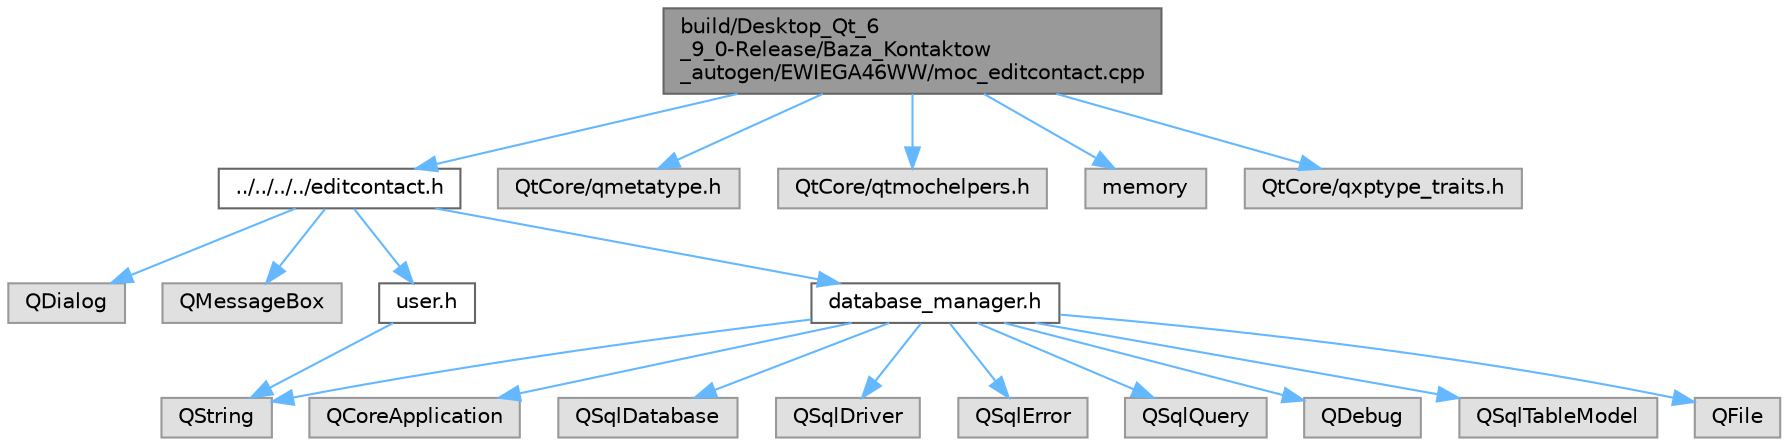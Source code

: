 digraph "build/Desktop_Qt_6_9_0-Release/Baza_Kontaktow_autogen/EWIEGA46WW/moc_editcontact.cpp"
{
 // LATEX_PDF_SIZE
  bgcolor="transparent";
  edge [fontname=Helvetica,fontsize=10,labelfontname=Helvetica,labelfontsize=10];
  node [fontname=Helvetica,fontsize=10,shape=box,height=0.2,width=0.4];
  Node1 [id="Node000001",label="build/Desktop_Qt_6\l_9_0-Release/Baza_Kontaktow\l_autogen/EWIEGA46WW/moc_editcontact.cpp",height=0.2,width=0.4,color="gray40", fillcolor="grey60", style="filled", fontcolor="black",tooltip=" "];
  Node1 -> Node2 [id="edge1_Node000001_Node000002",color="steelblue1",style="solid",tooltip=" "];
  Node2 [id="Node000002",label="../../../../editcontact.h",height=0.2,width=0.4,color="grey40", fillcolor="white", style="filled",URL="$editcontact_8h.html",tooltip=" "];
  Node2 -> Node3 [id="edge2_Node000002_Node000003",color="steelblue1",style="solid",tooltip=" "];
  Node3 [id="Node000003",label="QDialog",height=0.2,width=0.4,color="grey60", fillcolor="#E0E0E0", style="filled",tooltip=" "];
  Node2 -> Node4 [id="edge3_Node000002_Node000004",color="steelblue1",style="solid",tooltip=" "];
  Node4 [id="Node000004",label="QMessageBox",height=0.2,width=0.4,color="grey60", fillcolor="#E0E0E0", style="filled",tooltip=" "];
  Node2 -> Node5 [id="edge4_Node000002_Node000005",color="steelblue1",style="solid",tooltip=" "];
  Node5 [id="Node000005",label="user.h",height=0.2,width=0.4,color="grey40", fillcolor="white", style="filled",URL="$user_8h.html",tooltip=" "];
  Node5 -> Node6 [id="edge5_Node000005_Node000006",color="steelblue1",style="solid",tooltip=" "];
  Node6 [id="Node000006",label="QString",height=0.2,width=0.4,color="grey60", fillcolor="#E0E0E0", style="filled",tooltip=" "];
  Node2 -> Node7 [id="edge6_Node000002_Node000007",color="steelblue1",style="solid",tooltip=" "];
  Node7 [id="Node000007",label="database_manager.h",height=0.2,width=0.4,color="grey40", fillcolor="white", style="filled",URL="$database__manager_8h.html",tooltip=" "];
  Node7 -> Node6 [id="edge7_Node000007_Node000006",color="steelblue1",style="solid",tooltip=" "];
  Node7 -> Node8 [id="edge8_Node000007_Node000008",color="steelblue1",style="solid",tooltip=" "];
  Node8 [id="Node000008",label="QCoreApplication",height=0.2,width=0.4,color="grey60", fillcolor="#E0E0E0", style="filled",tooltip=" "];
  Node7 -> Node9 [id="edge9_Node000007_Node000009",color="steelblue1",style="solid",tooltip=" "];
  Node9 [id="Node000009",label="QSqlDatabase",height=0.2,width=0.4,color="grey60", fillcolor="#E0E0E0", style="filled",tooltip=" "];
  Node7 -> Node10 [id="edge10_Node000007_Node000010",color="steelblue1",style="solid",tooltip=" "];
  Node10 [id="Node000010",label="QSqlDriver",height=0.2,width=0.4,color="grey60", fillcolor="#E0E0E0", style="filled",tooltip=" "];
  Node7 -> Node11 [id="edge11_Node000007_Node000011",color="steelblue1",style="solid",tooltip=" "];
  Node11 [id="Node000011",label="QSqlError",height=0.2,width=0.4,color="grey60", fillcolor="#E0E0E0", style="filled",tooltip=" "];
  Node7 -> Node12 [id="edge12_Node000007_Node000012",color="steelblue1",style="solid",tooltip=" "];
  Node12 [id="Node000012",label="QSqlQuery",height=0.2,width=0.4,color="grey60", fillcolor="#E0E0E0", style="filled",tooltip=" "];
  Node7 -> Node13 [id="edge13_Node000007_Node000013",color="steelblue1",style="solid",tooltip=" "];
  Node13 [id="Node000013",label="QDebug",height=0.2,width=0.4,color="grey60", fillcolor="#E0E0E0", style="filled",tooltip=" "];
  Node7 -> Node14 [id="edge14_Node000007_Node000014",color="steelblue1",style="solid",tooltip=" "];
  Node14 [id="Node000014",label="QSqlTableModel",height=0.2,width=0.4,color="grey60", fillcolor="#E0E0E0", style="filled",tooltip=" "];
  Node7 -> Node15 [id="edge15_Node000007_Node000015",color="steelblue1",style="solid",tooltip=" "];
  Node15 [id="Node000015",label="QFile",height=0.2,width=0.4,color="grey60", fillcolor="#E0E0E0", style="filled",tooltip=" "];
  Node1 -> Node16 [id="edge16_Node000001_Node000016",color="steelblue1",style="solid",tooltip=" "];
  Node16 [id="Node000016",label="QtCore/qmetatype.h",height=0.2,width=0.4,color="grey60", fillcolor="#E0E0E0", style="filled",tooltip=" "];
  Node1 -> Node17 [id="edge17_Node000001_Node000017",color="steelblue1",style="solid",tooltip=" "];
  Node17 [id="Node000017",label="QtCore/qtmochelpers.h",height=0.2,width=0.4,color="grey60", fillcolor="#E0E0E0", style="filled",tooltip=" "];
  Node1 -> Node18 [id="edge18_Node000001_Node000018",color="steelblue1",style="solid",tooltip=" "];
  Node18 [id="Node000018",label="memory",height=0.2,width=0.4,color="grey60", fillcolor="#E0E0E0", style="filled",tooltip=" "];
  Node1 -> Node19 [id="edge19_Node000001_Node000019",color="steelblue1",style="solid",tooltip=" "];
  Node19 [id="Node000019",label="QtCore/qxptype_traits.h",height=0.2,width=0.4,color="grey60", fillcolor="#E0E0E0", style="filled",tooltip=" "];
}
